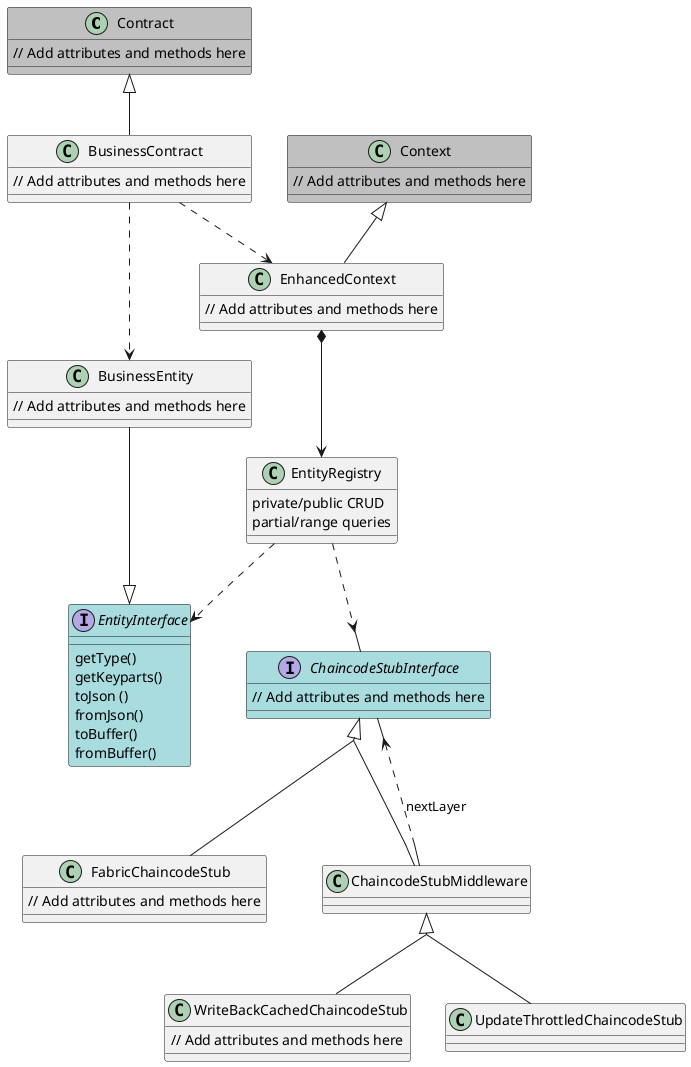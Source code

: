 @startuml "Specificaton"
skinparam groupInheritance 2
Contract <|-- BusinessContract
BusinessContract ..> EnhancedContext
BusinessContract ..> BusinessEntity
EnhancedContext *--> EntityRegistry
BusinessEntity --|> EntityInterface
EntityRegistry ..> EntityInterface
Context <|-- EnhancedContext
EntityRegistry ..> ChaincodeStubInterface

ChaincodeStubInterface <|-- FabricChaincodeStub
ChaincodeStubInterface <|-- ChaincodeStubMiddleware

ChaincodeStubMiddleware ..> ChaincodeStubInterface:  nextLayer

ChaincodeStubMiddleware <|-- WriteBackCachedChaincodeStub
ChaincodeStubMiddleware <|-- UpdateThrottledChaincodeStub


class BusinessContract {
  // Add attributes and methods here
}

class EnhancedContext {
  // Add attributes and methods here
}

class EntityRegistry {
  private/public CRUD
  partial/range queries
}

class WriteBackCachedChaincodeStub {
  // Add attributes and methods here
}

class FabricChaincodeStub {
  // Add attributes and methods here
}

class BusinessEntity {
  // Add attributes and methods here
}

class Contract #C0C0C0{
  // Add attributes and methods here
}

class Context #C0C0C0{
  // Add attributes and methods here
}

interface EntityInterface #A9DCDF {
  getType()
  getKeyparts()
  toJson ()
  fromJson()
  toBuffer()
  fromBuffer()

}

interface ChaincodeStubInterface #A9DCDF{
  // Add attributes and methods here
}

@enduml